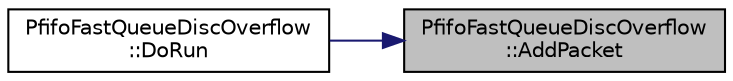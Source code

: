 digraph "PfifoFastQueueDiscOverflow::AddPacket"
{
 // LATEX_PDF_SIZE
  edge [fontname="Helvetica",fontsize="10",labelfontname="Helvetica",labelfontsize="10"];
  node [fontname="Helvetica",fontsize="10",shape=record];
  rankdir="RL";
  Node1 [label="PfifoFastQueueDiscOverflow\l::AddPacket",height=0.2,width=0.4,color="black", fillcolor="grey75", style="filled", fontcolor="black",tooltip=" "];
  Node1 -> Node2 [dir="back",color="midnightblue",fontsize="10",style="solid",fontname="Helvetica"];
  Node2 [label="PfifoFastQueueDiscOverflow\l::DoRun",height=0.2,width=0.4,color="black", fillcolor="white", style="filled",URL="$class_pfifo_fast_queue_disc_overflow.html#a4a57537e8abbdc4fabf914a603b31163",tooltip="Implementation to actually run this TestCase."];
}
